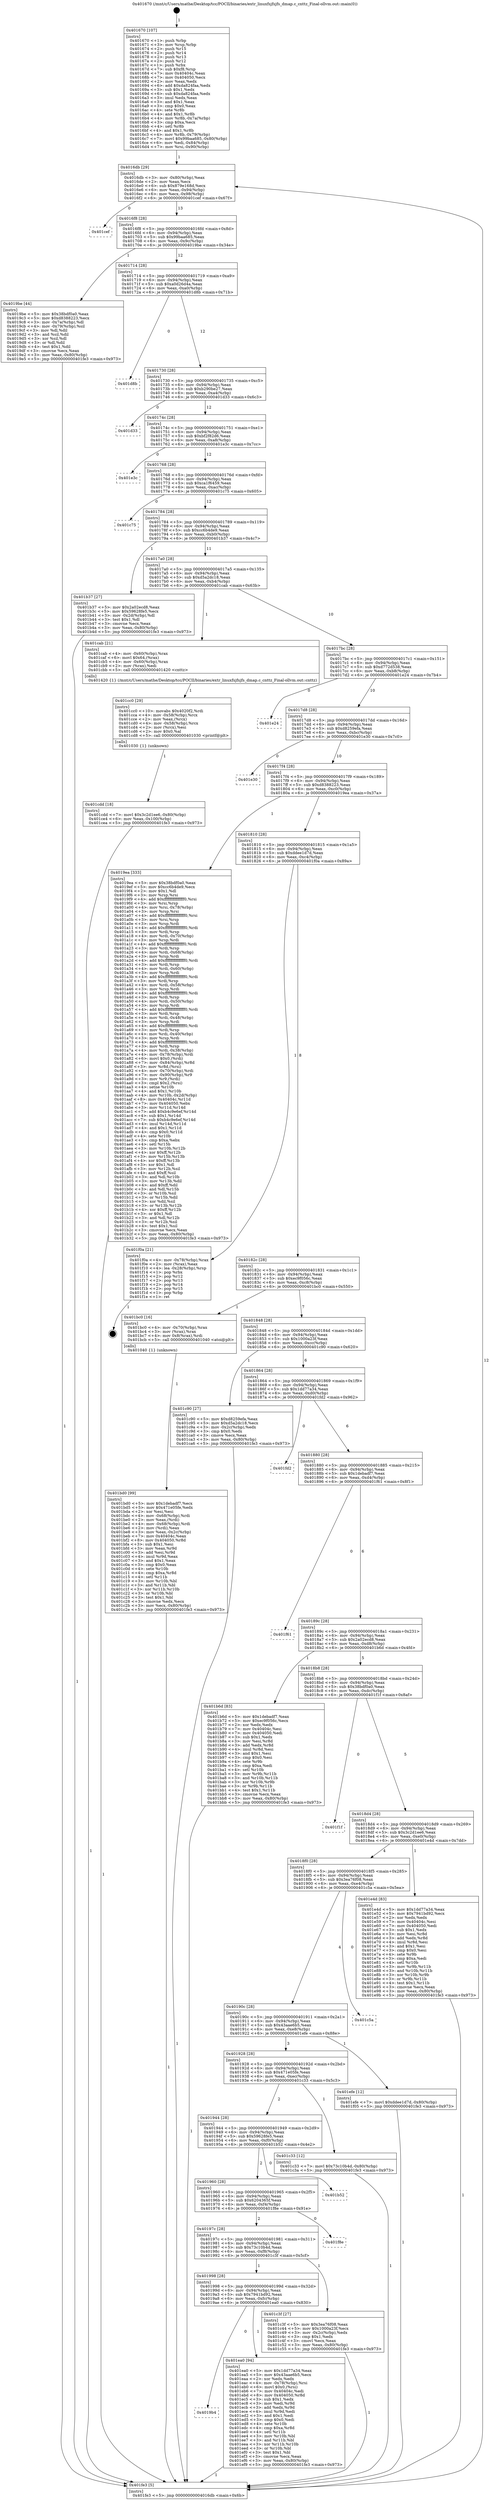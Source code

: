 digraph "0x401670" {
  label = "0x401670 (/mnt/c/Users/mathe/Desktop/tcc/POCII/binaries/extr_linuxfsjfsjfs_dmap.c_cnttz_Final-ollvm.out::main(0))"
  labelloc = "t"
  node[shape=record]

  Entry [label="",width=0.3,height=0.3,shape=circle,fillcolor=black,style=filled]
  "0x4016db" [label="{
     0x4016db [29]\l
     | [instrs]\l
     &nbsp;&nbsp;0x4016db \<+3\>: mov -0x80(%rbp),%eax\l
     &nbsp;&nbsp;0x4016de \<+2\>: mov %eax,%ecx\l
     &nbsp;&nbsp;0x4016e0 \<+6\>: sub $0x879e168d,%ecx\l
     &nbsp;&nbsp;0x4016e6 \<+6\>: mov %eax,-0x94(%rbp)\l
     &nbsp;&nbsp;0x4016ec \<+6\>: mov %ecx,-0x98(%rbp)\l
     &nbsp;&nbsp;0x4016f2 \<+6\>: je 0000000000401cef \<main+0x67f\>\l
  }"]
  "0x401cef" [label="{
     0x401cef\l
  }", style=dashed]
  "0x4016f8" [label="{
     0x4016f8 [28]\l
     | [instrs]\l
     &nbsp;&nbsp;0x4016f8 \<+5\>: jmp 00000000004016fd \<main+0x8d\>\l
     &nbsp;&nbsp;0x4016fd \<+6\>: mov -0x94(%rbp),%eax\l
     &nbsp;&nbsp;0x401703 \<+5\>: sub $0x99baa685,%eax\l
     &nbsp;&nbsp;0x401708 \<+6\>: mov %eax,-0x9c(%rbp)\l
     &nbsp;&nbsp;0x40170e \<+6\>: je 00000000004019be \<main+0x34e\>\l
  }"]
  Exit [label="",width=0.3,height=0.3,shape=circle,fillcolor=black,style=filled,peripheries=2]
  "0x4019be" [label="{
     0x4019be [44]\l
     | [instrs]\l
     &nbsp;&nbsp;0x4019be \<+5\>: mov $0x38bdf0a0,%eax\l
     &nbsp;&nbsp;0x4019c3 \<+5\>: mov $0xd8388223,%ecx\l
     &nbsp;&nbsp;0x4019c8 \<+3\>: mov -0x7a(%rbp),%dl\l
     &nbsp;&nbsp;0x4019cb \<+4\>: mov -0x79(%rbp),%sil\l
     &nbsp;&nbsp;0x4019cf \<+3\>: mov %dl,%dil\l
     &nbsp;&nbsp;0x4019d2 \<+3\>: and %sil,%dil\l
     &nbsp;&nbsp;0x4019d5 \<+3\>: xor %sil,%dl\l
     &nbsp;&nbsp;0x4019d8 \<+3\>: or %dl,%dil\l
     &nbsp;&nbsp;0x4019db \<+4\>: test $0x1,%dil\l
     &nbsp;&nbsp;0x4019df \<+3\>: cmovne %ecx,%eax\l
     &nbsp;&nbsp;0x4019e2 \<+3\>: mov %eax,-0x80(%rbp)\l
     &nbsp;&nbsp;0x4019e5 \<+5\>: jmp 0000000000401fe3 \<main+0x973\>\l
  }"]
  "0x401714" [label="{
     0x401714 [28]\l
     | [instrs]\l
     &nbsp;&nbsp;0x401714 \<+5\>: jmp 0000000000401719 \<main+0xa9\>\l
     &nbsp;&nbsp;0x401719 \<+6\>: mov -0x94(%rbp),%eax\l
     &nbsp;&nbsp;0x40171f \<+5\>: sub $0xa0d26d4a,%eax\l
     &nbsp;&nbsp;0x401724 \<+6\>: mov %eax,-0xa0(%rbp)\l
     &nbsp;&nbsp;0x40172a \<+6\>: je 0000000000401d8b \<main+0x71b\>\l
  }"]
  "0x401fe3" [label="{
     0x401fe3 [5]\l
     | [instrs]\l
     &nbsp;&nbsp;0x401fe3 \<+5\>: jmp 00000000004016db \<main+0x6b\>\l
  }"]
  "0x401670" [label="{
     0x401670 [107]\l
     | [instrs]\l
     &nbsp;&nbsp;0x401670 \<+1\>: push %rbp\l
     &nbsp;&nbsp;0x401671 \<+3\>: mov %rsp,%rbp\l
     &nbsp;&nbsp;0x401674 \<+2\>: push %r15\l
     &nbsp;&nbsp;0x401676 \<+2\>: push %r14\l
     &nbsp;&nbsp;0x401678 \<+2\>: push %r13\l
     &nbsp;&nbsp;0x40167a \<+2\>: push %r12\l
     &nbsp;&nbsp;0x40167c \<+1\>: push %rbx\l
     &nbsp;&nbsp;0x40167d \<+7\>: sub $0xf8,%rsp\l
     &nbsp;&nbsp;0x401684 \<+7\>: mov 0x40404c,%eax\l
     &nbsp;&nbsp;0x40168b \<+7\>: mov 0x404050,%ecx\l
     &nbsp;&nbsp;0x401692 \<+2\>: mov %eax,%edx\l
     &nbsp;&nbsp;0x401694 \<+6\>: add $0xda824faa,%edx\l
     &nbsp;&nbsp;0x40169a \<+3\>: sub $0x1,%edx\l
     &nbsp;&nbsp;0x40169d \<+6\>: sub $0xda824faa,%edx\l
     &nbsp;&nbsp;0x4016a3 \<+3\>: imul %edx,%eax\l
     &nbsp;&nbsp;0x4016a6 \<+3\>: and $0x1,%eax\l
     &nbsp;&nbsp;0x4016a9 \<+3\>: cmp $0x0,%eax\l
     &nbsp;&nbsp;0x4016ac \<+4\>: sete %r8b\l
     &nbsp;&nbsp;0x4016b0 \<+4\>: and $0x1,%r8b\l
     &nbsp;&nbsp;0x4016b4 \<+4\>: mov %r8b,-0x7a(%rbp)\l
     &nbsp;&nbsp;0x4016b8 \<+3\>: cmp $0xa,%ecx\l
     &nbsp;&nbsp;0x4016bb \<+4\>: setl %r8b\l
     &nbsp;&nbsp;0x4016bf \<+4\>: and $0x1,%r8b\l
     &nbsp;&nbsp;0x4016c3 \<+4\>: mov %r8b,-0x79(%rbp)\l
     &nbsp;&nbsp;0x4016c7 \<+7\>: movl $0x99baa685,-0x80(%rbp)\l
     &nbsp;&nbsp;0x4016ce \<+6\>: mov %edi,-0x84(%rbp)\l
     &nbsp;&nbsp;0x4016d4 \<+7\>: mov %rsi,-0x90(%rbp)\l
  }"]
  "0x4019b4" [label="{
     0x4019b4\l
  }", style=dashed]
  "0x401d8b" [label="{
     0x401d8b\l
  }", style=dashed]
  "0x401730" [label="{
     0x401730 [28]\l
     | [instrs]\l
     &nbsp;&nbsp;0x401730 \<+5\>: jmp 0000000000401735 \<main+0xc5\>\l
     &nbsp;&nbsp;0x401735 \<+6\>: mov -0x94(%rbp),%eax\l
     &nbsp;&nbsp;0x40173b \<+5\>: sub $0xb290be27,%eax\l
     &nbsp;&nbsp;0x401740 \<+6\>: mov %eax,-0xa4(%rbp)\l
     &nbsp;&nbsp;0x401746 \<+6\>: je 0000000000401d33 \<main+0x6c3\>\l
  }"]
  "0x401ea0" [label="{
     0x401ea0 [94]\l
     | [instrs]\l
     &nbsp;&nbsp;0x401ea0 \<+5\>: mov $0x1dd77a34,%eax\l
     &nbsp;&nbsp;0x401ea5 \<+5\>: mov $0x43aae6b5,%ecx\l
     &nbsp;&nbsp;0x401eaa \<+2\>: xor %edx,%edx\l
     &nbsp;&nbsp;0x401eac \<+4\>: mov -0x78(%rbp),%rsi\l
     &nbsp;&nbsp;0x401eb0 \<+6\>: movl $0x0,(%rsi)\l
     &nbsp;&nbsp;0x401eb6 \<+7\>: mov 0x40404c,%edi\l
     &nbsp;&nbsp;0x401ebd \<+8\>: mov 0x404050,%r8d\l
     &nbsp;&nbsp;0x401ec5 \<+3\>: sub $0x1,%edx\l
     &nbsp;&nbsp;0x401ec8 \<+3\>: mov %edi,%r9d\l
     &nbsp;&nbsp;0x401ecb \<+3\>: add %edx,%r9d\l
     &nbsp;&nbsp;0x401ece \<+4\>: imul %r9d,%edi\l
     &nbsp;&nbsp;0x401ed2 \<+3\>: and $0x1,%edi\l
     &nbsp;&nbsp;0x401ed5 \<+3\>: cmp $0x0,%edi\l
     &nbsp;&nbsp;0x401ed8 \<+4\>: sete %r10b\l
     &nbsp;&nbsp;0x401edc \<+4\>: cmp $0xa,%r8d\l
     &nbsp;&nbsp;0x401ee0 \<+4\>: setl %r11b\l
     &nbsp;&nbsp;0x401ee4 \<+3\>: mov %r10b,%bl\l
     &nbsp;&nbsp;0x401ee7 \<+3\>: and %r11b,%bl\l
     &nbsp;&nbsp;0x401eea \<+3\>: xor %r11b,%r10b\l
     &nbsp;&nbsp;0x401eed \<+3\>: or %r10b,%bl\l
     &nbsp;&nbsp;0x401ef0 \<+3\>: test $0x1,%bl\l
     &nbsp;&nbsp;0x401ef3 \<+3\>: cmovne %ecx,%eax\l
     &nbsp;&nbsp;0x401ef6 \<+3\>: mov %eax,-0x80(%rbp)\l
     &nbsp;&nbsp;0x401ef9 \<+5\>: jmp 0000000000401fe3 \<main+0x973\>\l
  }"]
  "0x401d33" [label="{
     0x401d33\l
  }", style=dashed]
  "0x40174c" [label="{
     0x40174c [28]\l
     | [instrs]\l
     &nbsp;&nbsp;0x40174c \<+5\>: jmp 0000000000401751 \<main+0xe1\>\l
     &nbsp;&nbsp;0x401751 \<+6\>: mov -0x94(%rbp),%eax\l
     &nbsp;&nbsp;0x401757 \<+5\>: sub $0xbf2f82d6,%eax\l
     &nbsp;&nbsp;0x40175c \<+6\>: mov %eax,-0xa8(%rbp)\l
     &nbsp;&nbsp;0x401762 \<+6\>: je 0000000000401e3c \<main+0x7cc\>\l
  }"]
  "0x401cdd" [label="{
     0x401cdd [18]\l
     | [instrs]\l
     &nbsp;&nbsp;0x401cdd \<+7\>: movl $0x3c2d1ee6,-0x80(%rbp)\l
     &nbsp;&nbsp;0x401ce4 \<+6\>: mov %eax,-0x100(%rbp)\l
     &nbsp;&nbsp;0x401cea \<+5\>: jmp 0000000000401fe3 \<main+0x973\>\l
  }"]
  "0x401e3c" [label="{
     0x401e3c\l
  }", style=dashed]
  "0x401768" [label="{
     0x401768 [28]\l
     | [instrs]\l
     &nbsp;&nbsp;0x401768 \<+5\>: jmp 000000000040176d \<main+0xfd\>\l
     &nbsp;&nbsp;0x40176d \<+6\>: mov -0x94(%rbp),%eax\l
     &nbsp;&nbsp;0x401773 \<+5\>: sub $0xca1f6459,%eax\l
     &nbsp;&nbsp;0x401778 \<+6\>: mov %eax,-0xac(%rbp)\l
     &nbsp;&nbsp;0x40177e \<+6\>: je 0000000000401c75 \<main+0x605\>\l
  }"]
  "0x401cc0" [label="{
     0x401cc0 [29]\l
     | [instrs]\l
     &nbsp;&nbsp;0x401cc0 \<+10\>: movabs $0x4020f2,%rdi\l
     &nbsp;&nbsp;0x401cca \<+4\>: mov -0x58(%rbp),%rcx\l
     &nbsp;&nbsp;0x401cce \<+2\>: mov %eax,(%rcx)\l
     &nbsp;&nbsp;0x401cd0 \<+4\>: mov -0x58(%rbp),%rcx\l
     &nbsp;&nbsp;0x401cd4 \<+2\>: mov (%rcx),%esi\l
     &nbsp;&nbsp;0x401cd6 \<+2\>: mov $0x0,%al\l
     &nbsp;&nbsp;0x401cd8 \<+5\>: call 0000000000401030 \<printf@plt\>\l
     | [calls]\l
     &nbsp;&nbsp;0x401030 \{1\} (unknown)\l
  }"]
  "0x401c75" [label="{
     0x401c75\l
  }", style=dashed]
  "0x401784" [label="{
     0x401784 [28]\l
     | [instrs]\l
     &nbsp;&nbsp;0x401784 \<+5\>: jmp 0000000000401789 \<main+0x119\>\l
     &nbsp;&nbsp;0x401789 \<+6\>: mov -0x94(%rbp),%eax\l
     &nbsp;&nbsp;0x40178f \<+5\>: sub $0xcc6b4de9,%eax\l
     &nbsp;&nbsp;0x401794 \<+6\>: mov %eax,-0xb0(%rbp)\l
     &nbsp;&nbsp;0x40179a \<+6\>: je 0000000000401b37 \<main+0x4c7\>\l
  }"]
  "0x401998" [label="{
     0x401998 [28]\l
     | [instrs]\l
     &nbsp;&nbsp;0x401998 \<+5\>: jmp 000000000040199d \<main+0x32d\>\l
     &nbsp;&nbsp;0x40199d \<+6\>: mov -0x94(%rbp),%eax\l
     &nbsp;&nbsp;0x4019a3 \<+5\>: sub $0x7941bd92,%eax\l
     &nbsp;&nbsp;0x4019a8 \<+6\>: mov %eax,-0xfc(%rbp)\l
     &nbsp;&nbsp;0x4019ae \<+6\>: je 0000000000401ea0 \<main+0x830\>\l
  }"]
  "0x401b37" [label="{
     0x401b37 [27]\l
     | [instrs]\l
     &nbsp;&nbsp;0x401b37 \<+5\>: mov $0x2a02ecd8,%eax\l
     &nbsp;&nbsp;0x401b3c \<+5\>: mov $0x59628fe5,%ecx\l
     &nbsp;&nbsp;0x401b41 \<+3\>: mov -0x2d(%rbp),%dl\l
     &nbsp;&nbsp;0x401b44 \<+3\>: test $0x1,%dl\l
     &nbsp;&nbsp;0x401b47 \<+3\>: cmovne %ecx,%eax\l
     &nbsp;&nbsp;0x401b4a \<+3\>: mov %eax,-0x80(%rbp)\l
     &nbsp;&nbsp;0x401b4d \<+5\>: jmp 0000000000401fe3 \<main+0x973\>\l
  }"]
  "0x4017a0" [label="{
     0x4017a0 [28]\l
     | [instrs]\l
     &nbsp;&nbsp;0x4017a0 \<+5\>: jmp 00000000004017a5 \<main+0x135\>\l
     &nbsp;&nbsp;0x4017a5 \<+6\>: mov -0x94(%rbp),%eax\l
     &nbsp;&nbsp;0x4017ab \<+5\>: sub $0xd5a2dc18,%eax\l
     &nbsp;&nbsp;0x4017b0 \<+6\>: mov %eax,-0xb4(%rbp)\l
     &nbsp;&nbsp;0x4017b6 \<+6\>: je 0000000000401cab \<main+0x63b\>\l
  }"]
  "0x401c3f" [label="{
     0x401c3f [27]\l
     | [instrs]\l
     &nbsp;&nbsp;0x401c3f \<+5\>: mov $0x3ea76f08,%eax\l
     &nbsp;&nbsp;0x401c44 \<+5\>: mov $0x1000a23f,%ecx\l
     &nbsp;&nbsp;0x401c49 \<+3\>: mov -0x2c(%rbp),%edx\l
     &nbsp;&nbsp;0x401c4c \<+3\>: cmp $0x1,%edx\l
     &nbsp;&nbsp;0x401c4f \<+3\>: cmovl %ecx,%eax\l
     &nbsp;&nbsp;0x401c52 \<+3\>: mov %eax,-0x80(%rbp)\l
     &nbsp;&nbsp;0x401c55 \<+5\>: jmp 0000000000401fe3 \<main+0x973\>\l
  }"]
  "0x401cab" [label="{
     0x401cab [21]\l
     | [instrs]\l
     &nbsp;&nbsp;0x401cab \<+4\>: mov -0x60(%rbp),%rax\l
     &nbsp;&nbsp;0x401caf \<+6\>: movl $0x64,(%rax)\l
     &nbsp;&nbsp;0x401cb5 \<+4\>: mov -0x60(%rbp),%rax\l
     &nbsp;&nbsp;0x401cb9 \<+2\>: mov (%rax),%edi\l
     &nbsp;&nbsp;0x401cbb \<+5\>: call 0000000000401420 \<cnttz\>\l
     | [calls]\l
     &nbsp;&nbsp;0x401420 \{1\} (/mnt/c/Users/mathe/Desktop/tcc/POCII/binaries/extr_linuxfsjfsjfs_dmap.c_cnttz_Final-ollvm.out::cnttz)\l
  }"]
  "0x4017bc" [label="{
     0x4017bc [28]\l
     | [instrs]\l
     &nbsp;&nbsp;0x4017bc \<+5\>: jmp 00000000004017c1 \<main+0x151\>\l
     &nbsp;&nbsp;0x4017c1 \<+6\>: mov -0x94(%rbp),%eax\l
     &nbsp;&nbsp;0x4017c7 \<+5\>: sub $0xd772d538,%eax\l
     &nbsp;&nbsp;0x4017cc \<+6\>: mov %eax,-0xb8(%rbp)\l
     &nbsp;&nbsp;0x4017d2 \<+6\>: je 0000000000401e24 \<main+0x7b4\>\l
  }"]
  "0x40197c" [label="{
     0x40197c [28]\l
     | [instrs]\l
     &nbsp;&nbsp;0x40197c \<+5\>: jmp 0000000000401981 \<main+0x311\>\l
     &nbsp;&nbsp;0x401981 \<+6\>: mov -0x94(%rbp),%eax\l
     &nbsp;&nbsp;0x401987 \<+5\>: sub $0x73c10b4d,%eax\l
     &nbsp;&nbsp;0x40198c \<+6\>: mov %eax,-0xf8(%rbp)\l
     &nbsp;&nbsp;0x401992 \<+6\>: je 0000000000401c3f \<main+0x5cf\>\l
  }"]
  "0x401e24" [label="{
     0x401e24\l
  }", style=dashed]
  "0x4017d8" [label="{
     0x4017d8 [28]\l
     | [instrs]\l
     &nbsp;&nbsp;0x4017d8 \<+5\>: jmp 00000000004017dd \<main+0x16d\>\l
     &nbsp;&nbsp;0x4017dd \<+6\>: mov -0x94(%rbp),%eax\l
     &nbsp;&nbsp;0x4017e3 \<+5\>: sub $0xd8259efa,%eax\l
     &nbsp;&nbsp;0x4017e8 \<+6\>: mov %eax,-0xbc(%rbp)\l
     &nbsp;&nbsp;0x4017ee \<+6\>: je 0000000000401e30 \<main+0x7c0\>\l
  }"]
  "0x401f8e" [label="{
     0x401f8e\l
  }", style=dashed]
  "0x401e30" [label="{
     0x401e30\l
  }", style=dashed]
  "0x4017f4" [label="{
     0x4017f4 [28]\l
     | [instrs]\l
     &nbsp;&nbsp;0x4017f4 \<+5\>: jmp 00000000004017f9 \<main+0x189\>\l
     &nbsp;&nbsp;0x4017f9 \<+6\>: mov -0x94(%rbp),%eax\l
     &nbsp;&nbsp;0x4017ff \<+5\>: sub $0xd8388223,%eax\l
     &nbsp;&nbsp;0x401804 \<+6\>: mov %eax,-0xc0(%rbp)\l
     &nbsp;&nbsp;0x40180a \<+6\>: je 00000000004019ea \<main+0x37a\>\l
  }"]
  "0x401960" [label="{
     0x401960 [28]\l
     | [instrs]\l
     &nbsp;&nbsp;0x401960 \<+5\>: jmp 0000000000401965 \<main+0x2f5\>\l
     &nbsp;&nbsp;0x401965 \<+6\>: mov -0x94(%rbp),%eax\l
     &nbsp;&nbsp;0x40196b \<+5\>: sub $0x6204365f,%eax\l
     &nbsp;&nbsp;0x401970 \<+6\>: mov %eax,-0xf4(%rbp)\l
     &nbsp;&nbsp;0x401976 \<+6\>: je 0000000000401f8e \<main+0x91e\>\l
  }"]
  "0x4019ea" [label="{
     0x4019ea [333]\l
     | [instrs]\l
     &nbsp;&nbsp;0x4019ea \<+5\>: mov $0x38bdf0a0,%eax\l
     &nbsp;&nbsp;0x4019ef \<+5\>: mov $0xcc6b4de9,%ecx\l
     &nbsp;&nbsp;0x4019f4 \<+2\>: mov $0x1,%dl\l
     &nbsp;&nbsp;0x4019f6 \<+3\>: mov %rsp,%rsi\l
     &nbsp;&nbsp;0x4019f9 \<+4\>: add $0xfffffffffffffff0,%rsi\l
     &nbsp;&nbsp;0x4019fd \<+3\>: mov %rsi,%rsp\l
     &nbsp;&nbsp;0x401a00 \<+4\>: mov %rsi,-0x78(%rbp)\l
     &nbsp;&nbsp;0x401a04 \<+3\>: mov %rsp,%rsi\l
     &nbsp;&nbsp;0x401a07 \<+4\>: add $0xfffffffffffffff0,%rsi\l
     &nbsp;&nbsp;0x401a0b \<+3\>: mov %rsi,%rsp\l
     &nbsp;&nbsp;0x401a0e \<+3\>: mov %rsp,%rdi\l
     &nbsp;&nbsp;0x401a11 \<+4\>: add $0xfffffffffffffff0,%rdi\l
     &nbsp;&nbsp;0x401a15 \<+3\>: mov %rdi,%rsp\l
     &nbsp;&nbsp;0x401a18 \<+4\>: mov %rdi,-0x70(%rbp)\l
     &nbsp;&nbsp;0x401a1c \<+3\>: mov %rsp,%rdi\l
     &nbsp;&nbsp;0x401a1f \<+4\>: add $0xfffffffffffffff0,%rdi\l
     &nbsp;&nbsp;0x401a23 \<+3\>: mov %rdi,%rsp\l
     &nbsp;&nbsp;0x401a26 \<+4\>: mov %rdi,-0x68(%rbp)\l
     &nbsp;&nbsp;0x401a2a \<+3\>: mov %rsp,%rdi\l
     &nbsp;&nbsp;0x401a2d \<+4\>: add $0xfffffffffffffff0,%rdi\l
     &nbsp;&nbsp;0x401a31 \<+3\>: mov %rdi,%rsp\l
     &nbsp;&nbsp;0x401a34 \<+4\>: mov %rdi,-0x60(%rbp)\l
     &nbsp;&nbsp;0x401a38 \<+3\>: mov %rsp,%rdi\l
     &nbsp;&nbsp;0x401a3b \<+4\>: add $0xfffffffffffffff0,%rdi\l
     &nbsp;&nbsp;0x401a3f \<+3\>: mov %rdi,%rsp\l
     &nbsp;&nbsp;0x401a42 \<+4\>: mov %rdi,-0x58(%rbp)\l
     &nbsp;&nbsp;0x401a46 \<+3\>: mov %rsp,%rdi\l
     &nbsp;&nbsp;0x401a49 \<+4\>: add $0xfffffffffffffff0,%rdi\l
     &nbsp;&nbsp;0x401a4d \<+3\>: mov %rdi,%rsp\l
     &nbsp;&nbsp;0x401a50 \<+4\>: mov %rdi,-0x50(%rbp)\l
     &nbsp;&nbsp;0x401a54 \<+3\>: mov %rsp,%rdi\l
     &nbsp;&nbsp;0x401a57 \<+4\>: add $0xfffffffffffffff0,%rdi\l
     &nbsp;&nbsp;0x401a5b \<+3\>: mov %rdi,%rsp\l
     &nbsp;&nbsp;0x401a5e \<+4\>: mov %rdi,-0x48(%rbp)\l
     &nbsp;&nbsp;0x401a62 \<+3\>: mov %rsp,%rdi\l
     &nbsp;&nbsp;0x401a65 \<+4\>: add $0xfffffffffffffff0,%rdi\l
     &nbsp;&nbsp;0x401a69 \<+3\>: mov %rdi,%rsp\l
     &nbsp;&nbsp;0x401a6c \<+4\>: mov %rdi,-0x40(%rbp)\l
     &nbsp;&nbsp;0x401a70 \<+3\>: mov %rsp,%rdi\l
     &nbsp;&nbsp;0x401a73 \<+4\>: add $0xfffffffffffffff0,%rdi\l
     &nbsp;&nbsp;0x401a77 \<+3\>: mov %rdi,%rsp\l
     &nbsp;&nbsp;0x401a7a \<+4\>: mov %rdi,-0x38(%rbp)\l
     &nbsp;&nbsp;0x401a7e \<+4\>: mov -0x78(%rbp),%rdi\l
     &nbsp;&nbsp;0x401a82 \<+6\>: movl $0x0,(%rdi)\l
     &nbsp;&nbsp;0x401a88 \<+7\>: mov -0x84(%rbp),%r8d\l
     &nbsp;&nbsp;0x401a8f \<+3\>: mov %r8d,(%rsi)\l
     &nbsp;&nbsp;0x401a92 \<+4\>: mov -0x70(%rbp),%rdi\l
     &nbsp;&nbsp;0x401a96 \<+7\>: mov -0x90(%rbp),%r9\l
     &nbsp;&nbsp;0x401a9d \<+3\>: mov %r9,(%rdi)\l
     &nbsp;&nbsp;0x401aa0 \<+3\>: cmpl $0x2,(%rsi)\l
     &nbsp;&nbsp;0x401aa3 \<+4\>: setne %r10b\l
     &nbsp;&nbsp;0x401aa7 \<+4\>: and $0x1,%r10b\l
     &nbsp;&nbsp;0x401aab \<+4\>: mov %r10b,-0x2d(%rbp)\l
     &nbsp;&nbsp;0x401aaf \<+8\>: mov 0x40404c,%r11d\l
     &nbsp;&nbsp;0x401ab7 \<+7\>: mov 0x404050,%ebx\l
     &nbsp;&nbsp;0x401abe \<+3\>: mov %r11d,%r14d\l
     &nbsp;&nbsp;0x401ac1 \<+7\>: add $0xb4c9e6ef,%r14d\l
     &nbsp;&nbsp;0x401ac8 \<+4\>: sub $0x1,%r14d\l
     &nbsp;&nbsp;0x401acc \<+7\>: sub $0xb4c9e6ef,%r14d\l
     &nbsp;&nbsp;0x401ad3 \<+4\>: imul %r14d,%r11d\l
     &nbsp;&nbsp;0x401ad7 \<+4\>: and $0x1,%r11d\l
     &nbsp;&nbsp;0x401adb \<+4\>: cmp $0x0,%r11d\l
     &nbsp;&nbsp;0x401adf \<+4\>: sete %r10b\l
     &nbsp;&nbsp;0x401ae3 \<+3\>: cmp $0xa,%ebx\l
     &nbsp;&nbsp;0x401ae6 \<+4\>: setl %r15b\l
     &nbsp;&nbsp;0x401aea \<+3\>: mov %r10b,%r12b\l
     &nbsp;&nbsp;0x401aed \<+4\>: xor $0xff,%r12b\l
     &nbsp;&nbsp;0x401af1 \<+3\>: mov %r15b,%r13b\l
     &nbsp;&nbsp;0x401af4 \<+4\>: xor $0xff,%r13b\l
     &nbsp;&nbsp;0x401af8 \<+3\>: xor $0x1,%dl\l
     &nbsp;&nbsp;0x401afb \<+3\>: mov %r12b,%sil\l
     &nbsp;&nbsp;0x401afe \<+4\>: and $0xff,%sil\l
     &nbsp;&nbsp;0x401b02 \<+3\>: and %dl,%r10b\l
     &nbsp;&nbsp;0x401b05 \<+3\>: mov %r13b,%dil\l
     &nbsp;&nbsp;0x401b08 \<+4\>: and $0xff,%dil\l
     &nbsp;&nbsp;0x401b0c \<+3\>: and %dl,%r15b\l
     &nbsp;&nbsp;0x401b0f \<+3\>: or %r10b,%sil\l
     &nbsp;&nbsp;0x401b12 \<+3\>: or %r15b,%dil\l
     &nbsp;&nbsp;0x401b15 \<+3\>: xor %dil,%sil\l
     &nbsp;&nbsp;0x401b18 \<+3\>: or %r13b,%r12b\l
     &nbsp;&nbsp;0x401b1b \<+4\>: xor $0xff,%r12b\l
     &nbsp;&nbsp;0x401b1f \<+3\>: or $0x1,%dl\l
     &nbsp;&nbsp;0x401b22 \<+3\>: and %dl,%r12b\l
     &nbsp;&nbsp;0x401b25 \<+3\>: or %r12b,%sil\l
     &nbsp;&nbsp;0x401b28 \<+4\>: test $0x1,%sil\l
     &nbsp;&nbsp;0x401b2c \<+3\>: cmovne %ecx,%eax\l
     &nbsp;&nbsp;0x401b2f \<+3\>: mov %eax,-0x80(%rbp)\l
     &nbsp;&nbsp;0x401b32 \<+5\>: jmp 0000000000401fe3 \<main+0x973\>\l
  }"]
  "0x401810" [label="{
     0x401810 [28]\l
     | [instrs]\l
     &nbsp;&nbsp;0x401810 \<+5\>: jmp 0000000000401815 \<main+0x1a5\>\l
     &nbsp;&nbsp;0x401815 \<+6\>: mov -0x94(%rbp),%eax\l
     &nbsp;&nbsp;0x40181b \<+5\>: sub $0xddee1d7d,%eax\l
     &nbsp;&nbsp;0x401820 \<+6\>: mov %eax,-0xc4(%rbp)\l
     &nbsp;&nbsp;0x401826 \<+6\>: je 0000000000401f0a \<main+0x89a\>\l
  }"]
  "0x401b52" [label="{
     0x401b52\l
  }", style=dashed]
  "0x401944" [label="{
     0x401944 [28]\l
     | [instrs]\l
     &nbsp;&nbsp;0x401944 \<+5\>: jmp 0000000000401949 \<main+0x2d9\>\l
     &nbsp;&nbsp;0x401949 \<+6\>: mov -0x94(%rbp),%eax\l
     &nbsp;&nbsp;0x40194f \<+5\>: sub $0x59628fe5,%eax\l
     &nbsp;&nbsp;0x401954 \<+6\>: mov %eax,-0xf0(%rbp)\l
     &nbsp;&nbsp;0x40195a \<+6\>: je 0000000000401b52 \<main+0x4e2\>\l
  }"]
  "0x401f0a" [label="{
     0x401f0a [21]\l
     | [instrs]\l
     &nbsp;&nbsp;0x401f0a \<+4\>: mov -0x78(%rbp),%rax\l
     &nbsp;&nbsp;0x401f0e \<+2\>: mov (%rax),%eax\l
     &nbsp;&nbsp;0x401f10 \<+4\>: lea -0x28(%rbp),%rsp\l
     &nbsp;&nbsp;0x401f14 \<+1\>: pop %rbx\l
     &nbsp;&nbsp;0x401f15 \<+2\>: pop %r12\l
     &nbsp;&nbsp;0x401f17 \<+2\>: pop %r13\l
     &nbsp;&nbsp;0x401f19 \<+2\>: pop %r14\l
     &nbsp;&nbsp;0x401f1b \<+2\>: pop %r15\l
     &nbsp;&nbsp;0x401f1d \<+1\>: pop %rbp\l
     &nbsp;&nbsp;0x401f1e \<+1\>: ret\l
  }"]
  "0x40182c" [label="{
     0x40182c [28]\l
     | [instrs]\l
     &nbsp;&nbsp;0x40182c \<+5\>: jmp 0000000000401831 \<main+0x1c1\>\l
     &nbsp;&nbsp;0x401831 \<+6\>: mov -0x94(%rbp),%eax\l
     &nbsp;&nbsp;0x401837 \<+5\>: sub $0xec9f056c,%eax\l
     &nbsp;&nbsp;0x40183c \<+6\>: mov %eax,-0xc8(%rbp)\l
     &nbsp;&nbsp;0x401842 \<+6\>: je 0000000000401bc0 \<main+0x550\>\l
  }"]
  "0x401c33" [label="{
     0x401c33 [12]\l
     | [instrs]\l
     &nbsp;&nbsp;0x401c33 \<+7\>: movl $0x73c10b4d,-0x80(%rbp)\l
     &nbsp;&nbsp;0x401c3a \<+5\>: jmp 0000000000401fe3 \<main+0x973\>\l
  }"]
  "0x401bc0" [label="{
     0x401bc0 [16]\l
     | [instrs]\l
     &nbsp;&nbsp;0x401bc0 \<+4\>: mov -0x70(%rbp),%rax\l
     &nbsp;&nbsp;0x401bc4 \<+3\>: mov (%rax),%rax\l
     &nbsp;&nbsp;0x401bc7 \<+4\>: mov 0x8(%rax),%rdi\l
     &nbsp;&nbsp;0x401bcb \<+5\>: call 0000000000401040 \<atoi@plt\>\l
     | [calls]\l
     &nbsp;&nbsp;0x401040 \{1\} (unknown)\l
  }"]
  "0x401848" [label="{
     0x401848 [28]\l
     | [instrs]\l
     &nbsp;&nbsp;0x401848 \<+5\>: jmp 000000000040184d \<main+0x1dd\>\l
     &nbsp;&nbsp;0x40184d \<+6\>: mov -0x94(%rbp),%eax\l
     &nbsp;&nbsp;0x401853 \<+5\>: sub $0x1000a23f,%eax\l
     &nbsp;&nbsp;0x401858 \<+6\>: mov %eax,-0xcc(%rbp)\l
     &nbsp;&nbsp;0x40185e \<+6\>: je 0000000000401c90 \<main+0x620\>\l
  }"]
  "0x401928" [label="{
     0x401928 [28]\l
     | [instrs]\l
     &nbsp;&nbsp;0x401928 \<+5\>: jmp 000000000040192d \<main+0x2bd\>\l
     &nbsp;&nbsp;0x40192d \<+6\>: mov -0x94(%rbp),%eax\l
     &nbsp;&nbsp;0x401933 \<+5\>: sub $0x471e05fe,%eax\l
     &nbsp;&nbsp;0x401938 \<+6\>: mov %eax,-0xec(%rbp)\l
     &nbsp;&nbsp;0x40193e \<+6\>: je 0000000000401c33 \<main+0x5c3\>\l
  }"]
  "0x401c90" [label="{
     0x401c90 [27]\l
     | [instrs]\l
     &nbsp;&nbsp;0x401c90 \<+5\>: mov $0xd8259efa,%eax\l
     &nbsp;&nbsp;0x401c95 \<+5\>: mov $0xd5a2dc18,%ecx\l
     &nbsp;&nbsp;0x401c9a \<+3\>: mov -0x2c(%rbp),%edx\l
     &nbsp;&nbsp;0x401c9d \<+3\>: cmp $0x0,%edx\l
     &nbsp;&nbsp;0x401ca0 \<+3\>: cmove %ecx,%eax\l
     &nbsp;&nbsp;0x401ca3 \<+3\>: mov %eax,-0x80(%rbp)\l
     &nbsp;&nbsp;0x401ca6 \<+5\>: jmp 0000000000401fe3 \<main+0x973\>\l
  }"]
  "0x401864" [label="{
     0x401864 [28]\l
     | [instrs]\l
     &nbsp;&nbsp;0x401864 \<+5\>: jmp 0000000000401869 \<main+0x1f9\>\l
     &nbsp;&nbsp;0x401869 \<+6\>: mov -0x94(%rbp),%eax\l
     &nbsp;&nbsp;0x40186f \<+5\>: sub $0x1dd77a34,%eax\l
     &nbsp;&nbsp;0x401874 \<+6\>: mov %eax,-0xd0(%rbp)\l
     &nbsp;&nbsp;0x40187a \<+6\>: je 0000000000401fd2 \<main+0x962\>\l
  }"]
  "0x401efe" [label="{
     0x401efe [12]\l
     | [instrs]\l
     &nbsp;&nbsp;0x401efe \<+7\>: movl $0xddee1d7d,-0x80(%rbp)\l
     &nbsp;&nbsp;0x401f05 \<+5\>: jmp 0000000000401fe3 \<main+0x973\>\l
  }"]
  "0x401fd2" [label="{
     0x401fd2\l
  }", style=dashed]
  "0x401880" [label="{
     0x401880 [28]\l
     | [instrs]\l
     &nbsp;&nbsp;0x401880 \<+5\>: jmp 0000000000401885 \<main+0x215\>\l
     &nbsp;&nbsp;0x401885 \<+6\>: mov -0x94(%rbp),%eax\l
     &nbsp;&nbsp;0x40188b \<+5\>: sub $0x1debadf7,%eax\l
     &nbsp;&nbsp;0x401890 \<+6\>: mov %eax,-0xd4(%rbp)\l
     &nbsp;&nbsp;0x401896 \<+6\>: je 0000000000401f61 \<main+0x8f1\>\l
  }"]
  "0x40190c" [label="{
     0x40190c [28]\l
     | [instrs]\l
     &nbsp;&nbsp;0x40190c \<+5\>: jmp 0000000000401911 \<main+0x2a1\>\l
     &nbsp;&nbsp;0x401911 \<+6\>: mov -0x94(%rbp),%eax\l
     &nbsp;&nbsp;0x401917 \<+5\>: sub $0x43aae6b5,%eax\l
     &nbsp;&nbsp;0x40191c \<+6\>: mov %eax,-0xe8(%rbp)\l
     &nbsp;&nbsp;0x401922 \<+6\>: je 0000000000401efe \<main+0x88e\>\l
  }"]
  "0x401f61" [label="{
     0x401f61\l
  }", style=dashed]
  "0x40189c" [label="{
     0x40189c [28]\l
     | [instrs]\l
     &nbsp;&nbsp;0x40189c \<+5\>: jmp 00000000004018a1 \<main+0x231\>\l
     &nbsp;&nbsp;0x4018a1 \<+6\>: mov -0x94(%rbp),%eax\l
     &nbsp;&nbsp;0x4018a7 \<+5\>: sub $0x2a02ecd8,%eax\l
     &nbsp;&nbsp;0x4018ac \<+6\>: mov %eax,-0xd8(%rbp)\l
     &nbsp;&nbsp;0x4018b2 \<+6\>: je 0000000000401b6d \<main+0x4fd\>\l
  }"]
  "0x401c5a" [label="{
     0x401c5a\l
  }", style=dashed]
  "0x401b6d" [label="{
     0x401b6d [83]\l
     | [instrs]\l
     &nbsp;&nbsp;0x401b6d \<+5\>: mov $0x1debadf7,%eax\l
     &nbsp;&nbsp;0x401b72 \<+5\>: mov $0xec9f056c,%ecx\l
     &nbsp;&nbsp;0x401b77 \<+2\>: xor %edx,%edx\l
     &nbsp;&nbsp;0x401b79 \<+7\>: mov 0x40404c,%esi\l
     &nbsp;&nbsp;0x401b80 \<+7\>: mov 0x404050,%edi\l
     &nbsp;&nbsp;0x401b87 \<+3\>: sub $0x1,%edx\l
     &nbsp;&nbsp;0x401b8a \<+3\>: mov %esi,%r8d\l
     &nbsp;&nbsp;0x401b8d \<+3\>: add %edx,%r8d\l
     &nbsp;&nbsp;0x401b90 \<+4\>: imul %r8d,%esi\l
     &nbsp;&nbsp;0x401b94 \<+3\>: and $0x1,%esi\l
     &nbsp;&nbsp;0x401b97 \<+3\>: cmp $0x0,%esi\l
     &nbsp;&nbsp;0x401b9a \<+4\>: sete %r9b\l
     &nbsp;&nbsp;0x401b9e \<+3\>: cmp $0xa,%edi\l
     &nbsp;&nbsp;0x401ba1 \<+4\>: setl %r10b\l
     &nbsp;&nbsp;0x401ba5 \<+3\>: mov %r9b,%r11b\l
     &nbsp;&nbsp;0x401ba8 \<+3\>: and %r10b,%r11b\l
     &nbsp;&nbsp;0x401bab \<+3\>: xor %r10b,%r9b\l
     &nbsp;&nbsp;0x401bae \<+3\>: or %r9b,%r11b\l
     &nbsp;&nbsp;0x401bb1 \<+4\>: test $0x1,%r11b\l
     &nbsp;&nbsp;0x401bb5 \<+3\>: cmovne %ecx,%eax\l
     &nbsp;&nbsp;0x401bb8 \<+3\>: mov %eax,-0x80(%rbp)\l
     &nbsp;&nbsp;0x401bbb \<+5\>: jmp 0000000000401fe3 \<main+0x973\>\l
  }"]
  "0x4018b8" [label="{
     0x4018b8 [28]\l
     | [instrs]\l
     &nbsp;&nbsp;0x4018b8 \<+5\>: jmp 00000000004018bd \<main+0x24d\>\l
     &nbsp;&nbsp;0x4018bd \<+6\>: mov -0x94(%rbp),%eax\l
     &nbsp;&nbsp;0x4018c3 \<+5\>: sub $0x38bdf0a0,%eax\l
     &nbsp;&nbsp;0x4018c8 \<+6\>: mov %eax,-0xdc(%rbp)\l
     &nbsp;&nbsp;0x4018ce \<+6\>: je 0000000000401f1f \<main+0x8af\>\l
  }"]
  "0x401bd0" [label="{
     0x401bd0 [99]\l
     | [instrs]\l
     &nbsp;&nbsp;0x401bd0 \<+5\>: mov $0x1debadf7,%ecx\l
     &nbsp;&nbsp;0x401bd5 \<+5\>: mov $0x471e05fe,%edx\l
     &nbsp;&nbsp;0x401bda \<+2\>: xor %esi,%esi\l
     &nbsp;&nbsp;0x401bdc \<+4\>: mov -0x68(%rbp),%rdi\l
     &nbsp;&nbsp;0x401be0 \<+2\>: mov %eax,(%rdi)\l
     &nbsp;&nbsp;0x401be2 \<+4\>: mov -0x68(%rbp),%rdi\l
     &nbsp;&nbsp;0x401be6 \<+2\>: mov (%rdi),%eax\l
     &nbsp;&nbsp;0x401be8 \<+3\>: mov %eax,-0x2c(%rbp)\l
     &nbsp;&nbsp;0x401beb \<+7\>: mov 0x40404c,%eax\l
     &nbsp;&nbsp;0x401bf2 \<+8\>: mov 0x404050,%r8d\l
     &nbsp;&nbsp;0x401bfa \<+3\>: sub $0x1,%esi\l
     &nbsp;&nbsp;0x401bfd \<+3\>: mov %eax,%r9d\l
     &nbsp;&nbsp;0x401c00 \<+3\>: add %esi,%r9d\l
     &nbsp;&nbsp;0x401c03 \<+4\>: imul %r9d,%eax\l
     &nbsp;&nbsp;0x401c07 \<+3\>: and $0x1,%eax\l
     &nbsp;&nbsp;0x401c0a \<+3\>: cmp $0x0,%eax\l
     &nbsp;&nbsp;0x401c0d \<+4\>: sete %r10b\l
     &nbsp;&nbsp;0x401c11 \<+4\>: cmp $0xa,%r8d\l
     &nbsp;&nbsp;0x401c15 \<+4\>: setl %r11b\l
     &nbsp;&nbsp;0x401c19 \<+3\>: mov %r10b,%bl\l
     &nbsp;&nbsp;0x401c1c \<+3\>: and %r11b,%bl\l
     &nbsp;&nbsp;0x401c1f \<+3\>: xor %r11b,%r10b\l
     &nbsp;&nbsp;0x401c22 \<+3\>: or %r10b,%bl\l
     &nbsp;&nbsp;0x401c25 \<+3\>: test $0x1,%bl\l
     &nbsp;&nbsp;0x401c28 \<+3\>: cmovne %edx,%ecx\l
     &nbsp;&nbsp;0x401c2b \<+3\>: mov %ecx,-0x80(%rbp)\l
     &nbsp;&nbsp;0x401c2e \<+5\>: jmp 0000000000401fe3 \<main+0x973\>\l
  }"]
  "0x4018f0" [label="{
     0x4018f0 [28]\l
     | [instrs]\l
     &nbsp;&nbsp;0x4018f0 \<+5\>: jmp 00000000004018f5 \<main+0x285\>\l
     &nbsp;&nbsp;0x4018f5 \<+6\>: mov -0x94(%rbp),%eax\l
     &nbsp;&nbsp;0x4018fb \<+5\>: sub $0x3ea76f08,%eax\l
     &nbsp;&nbsp;0x401900 \<+6\>: mov %eax,-0xe4(%rbp)\l
     &nbsp;&nbsp;0x401906 \<+6\>: je 0000000000401c5a \<main+0x5ea\>\l
  }"]
  "0x401f1f" [label="{
     0x401f1f\l
  }", style=dashed]
  "0x4018d4" [label="{
     0x4018d4 [28]\l
     | [instrs]\l
     &nbsp;&nbsp;0x4018d4 \<+5\>: jmp 00000000004018d9 \<main+0x269\>\l
     &nbsp;&nbsp;0x4018d9 \<+6\>: mov -0x94(%rbp),%eax\l
     &nbsp;&nbsp;0x4018df \<+5\>: sub $0x3c2d1ee6,%eax\l
     &nbsp;&nbsp;0x4018e4 \<+6\>: mov %eax,-0xe0(%rbp)\l
     &nbsp;&nbsp;0x4018ea \<+6\>: je 0000000000401e4d \<main+0x7dd\>\l
  }"]
  "0x401e4d" [label="{
     0x401e4d [83]\l
     | [instrs]\l
     &nbsp;&nbsp;0x401e4d \<+5\>: mov $0x1dd77a34,%eax\l
     &nbsp;&nbsp;0x401e52 \<+5\>: mov $0x7941bd92,%ecx\l
     &nbsp;&nbsp;0x401e57 \<+2\>: xor %edx,%edx\l
     &nbsp;&nbsp;0x401e59 \<+7\>: mov 0x40404c,%esi\l
     &nbsp;&nbsp;0x401e60 \<+7\>: mov 0x404050,%edi\l
     &nbsp;&nbsp;0x401e67 \<+3\>: sub $0x1,%edx\l
     &nbsp;&nbsp;0x401e6a \<+3\>: mov %esi,%r8d\l
     &nbsp;&nbsp;0x401e6d \<+3\>: add %edx,%r8d\l
     &nbsp;&nbsp;0x401e70 \<+4\>: imul %r8d,%esi\l
     &nbsp;&nbsp;0x401e74 \<+3\>: and $0x1,%esi\l
     &nbsp;&nbsp;0x401e77 \<+3\>: cmp $0x0,%esi\l
     &nbsp;&nbsp;0x401e7a \<+4\>: sete %r9b\l
     &nbsp;&nbsp;0x401e7e \<+3\>: cmp $0xa,%edi\l
     &nbsp;&nbsp;0x401e81 \<+4\>: setl %r10b\l
     &nbsp;&nbsp;0x401e85 \<+3\>: mov %r9b,%r11b\l
     &nbsp;&nbsp;0x401e88 \<+3\>: and %r10b,%r11b\l
     &nbsp;&nbsp;0x401e8b \<+3\>: xor %r10b,%r9b\l
     &nbsp;&nbsp;0x401e8e \<+3\>: or %r9b,%r11b\l
     &nbsp;&nbsp;0x401e91 \<+4\>: test $0x1,%r11b\l
     &nbsp;&nbsp;0x401e95 \<+3\>: cmovne %ecx,%eax\l
     &nbsp;&nbsp;0x401e98 \<+3\>: mov %eax,-0x80(%rbp)\l
     &nbsp;&nbsp;0x401e9b \<+5\>: jmp 0000000000401fe3 \<main+0x973\>\l
  }"]
  Entry -> "0x401670" [label=" 1"]
  "0x4016db" -> "0x401cef" [label=" 0"]
  "0x4016db" -> "0x4016f8" [label=" 13"]
  "0x401f0a" -> Exit [label=" 1"]
  "0x4016f8" -> "0x4019be" [label=" 1"]
  "0x4016f8" -> "0x401714" [label=" 12"]
  "0x4019be" -> "0x401fe3" [label=" 1"]
  "0x401670" -> "0x4016db" [label=" 1"]
  "0x401fe3" -> "0x4016db" [label=" 12"]
  "0x401efe" -> "0x401fe3" [label=" 1"]
  "0x401714" -> "0x401d8b" [label=" 0"]
  "0x401714" -> "0x401730" [label=" 12"]
  "0x401ea0" -> "0x401fe3" [label=" 1"]
  "0x401730" -> "0x401d33" [label=" 0"]
  "0x401730" -> "0x40174c" [label=" 12"]
  "0x401998" -> "0x4019b4" [label=" 0"]
  "0x40174c" -> "0x401e3c" [label=" 0"]
  "0x40174c" -> "0x401768" [label=" 12"]
  "0x401998" -> "0x401ea0" [label=" 1"]
  "0x401768" -> "0x401c75" [label=" 0"]
  "0x401768" -> "0x401784" [label=" 12"]
  "0x401e4d" -> "0x401fe3" [label=" 1"]
  "0x401784" -> "0x401b37" [label=" 1"]
  "0x401784" -> "0x4017a0" [label=" 11"]
  "0x401cdd" -> "0x401fe3" [label=" 1"]
  "0x4017a0" -> "0x401cab" [label=" 1"]
  "0x4017a0" -> "0x4017bc" [label=" 10"]
  "0x401cc0" -> "0x401cdd" [label=" 1"]
  "0x4017bc" -> "0x401e24" [label=" 0"]
  "0x4017bc" -> "0x4017d8" [label=" 10"]
  "0x401c90" -> "0x401fe3" [label=" 1"]
  "0x4017d8" -> "0x401e30" [label=" 0"]
  "0x4017d8" -> "0x4017f4" [label=" 10"]
  "0x401c3f" -> "0x401fe3" [label=" 1"]
  "0x4017f4" -> "0x4019ea" [label=" 1"]
  "0x4017f4" -> "0x401810" [label=" 9"]
  "0x40197c" -> "0x401c3f" [label=" 1"]
  "0x4019ea" -> "0x401fe3" [label=" 1"]
  "0x401b37" -> "0x401fe3" [label=" 1"]
  "0x401cab" -> "0x401cc0" [label=" 1"]
  "0x401810" -> "0x401f0a" [label=" 1"]
  "0x401810" -> "0x40182c" [label=" 8"]
  "0x401960" -> "0x401f8e" [label=" 0"]
  "0x40182c" -> "0x401bc0" [label=" 1"]
  "0x40182c" -> "0x401848" [label=" 7"]
  "0x40197c" -> "0x401998" [label=" 1"]
  "0x401848" -> "0x401c90" [label=" 1"]
  "0x401848" -> "0x401864" [label=" 6"]
  "0x401944" -> "0x401b52" [label=" 0"]
  "0x401864" -> "0x401fd2" [label=" 0"]
  "0x401864" -> "0x401880" [label=" 6"]
  "0x401960" -> "0x40197c" [label=" 2"]
  "0x401880" -> "0x401f61" [label=" 0"]
  "0x401880" -> "0x40189c" [label=" 6"]
  "0x401928" -> "0x401944" [label=" 2"]
  "0x40189c" -> "0x401b6d" [label=" 1"]
  "0x40189c" -> "0x4018b8" [label=" 5"]
  "0x401b6d" -> "0x401fe3" [label=" 1"]
  "0x401bc0" -> "0x401bd0" [label=" 1"]
  "0x401bd0" -> "0x401fe3" [label=" 1"]
  "0x401928" -> "0x401c33" [label=" 1"]
  "0x4018b8" -> "0x401f1f" [label=" 0"]
  "0x4018b8" -> "0x4018d4" [label=" 5"]
  "0x40190c" -> "0x401928" [label=" 3"]
  "0x4018d4" -> "0x401e4d" [label=" 1"]
  "0x4018d4" -> "0x4018f0" [label=" 4"]
  "0x401944" -> "0x401960" [label=" 2"]
  "0x4018f0" -> "0x401c5a" [label=" 0"]
  "0x4018f0" -> "0x40190c" [label=" 4"]
  "0x401c33" -> "0x401fe3" [label=" 1"]
  "0x40190c" -> "0x401efe" [label=" 1"]
}
